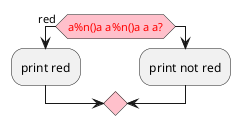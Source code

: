 {
  "sha1": "sst8471q31evkxzrkh16vsgag8sivst",
  "insertion": {
    "when": "2024-11-12T13:12:10.232Z",
    "url": "https://github.com/plantuml/plantuml/issues/1640",
    "user": "plantuml@gmail.com"
  }
}
@startuml
<style>
activityDiagram {
  diamond {
    HorizontalAlignment center
    BackgroundColor pink
    Fontcolor red
  }
}
</style>
if (a%n()a a%n()a a a?) is (red) then
:print red;
else 
:print not red;
@enduml
